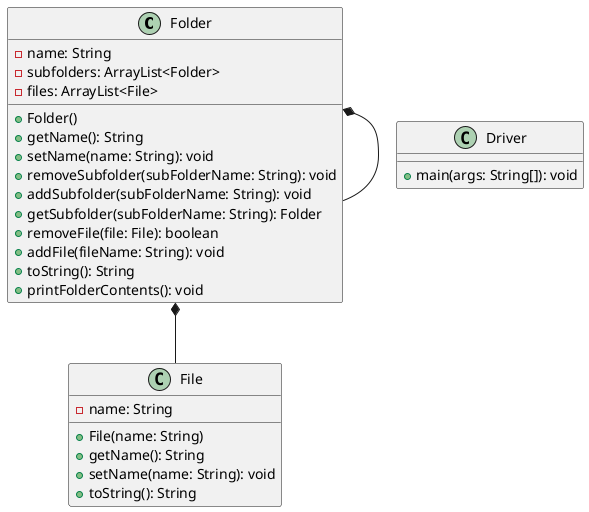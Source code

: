 @startuml
Folder *-- Folder
'//folder containers many to subfolders
Folder *-- File
class Folder {
  - name: String
  - subfolders: ArrayList<Folder>
  - files: ArrayList<File>
  + Folder()
  + getName(): String
  + setName(name: String): void
  + removeSubfolder(subFolderName: String): void
  + addSubfolder(subFolderName: String): void
  + getSubfolder(subFolderName: String): Folder
  + removeFile(file: File): boolean
  + addFile(fileName: String): void
  + toString(): String
  + printFolderContents(): void
}
class File {
  - name: String
  + File(name: String)
  + getName(): String
  + setName(name: String): void
  + toString(): String
}
class Driver {
  + main(args: String[]): void
}

@enduml
